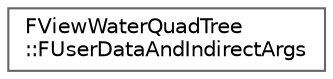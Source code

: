 digraph "Graphical Class Hierarchy"
{
 // INTERACTIVE_SVG=YES
 // LATEX_PDF_SIZE
  bgcolor="transparent";
  edge [fontname=Helvetica,fontsize=10,labelfontname=Helvetica,labelfontsize=10];
  node [fontname=Helvetica,fontsize=10,shape=box,height=0.2,width=0.4];
  rankdir="LR";
  Node0 [id="Node000000",label="FViewWaterQuadTree\l::FUserDataAndIndirectArgs",height=0.2,width=0.4,color="grey40", fillcolor="white", style="filled",URL="$d1/d8b/structFViewWaterQuadTree_1_1FUserDataAndIndirectArgs.html",tooltip=" "];
}
